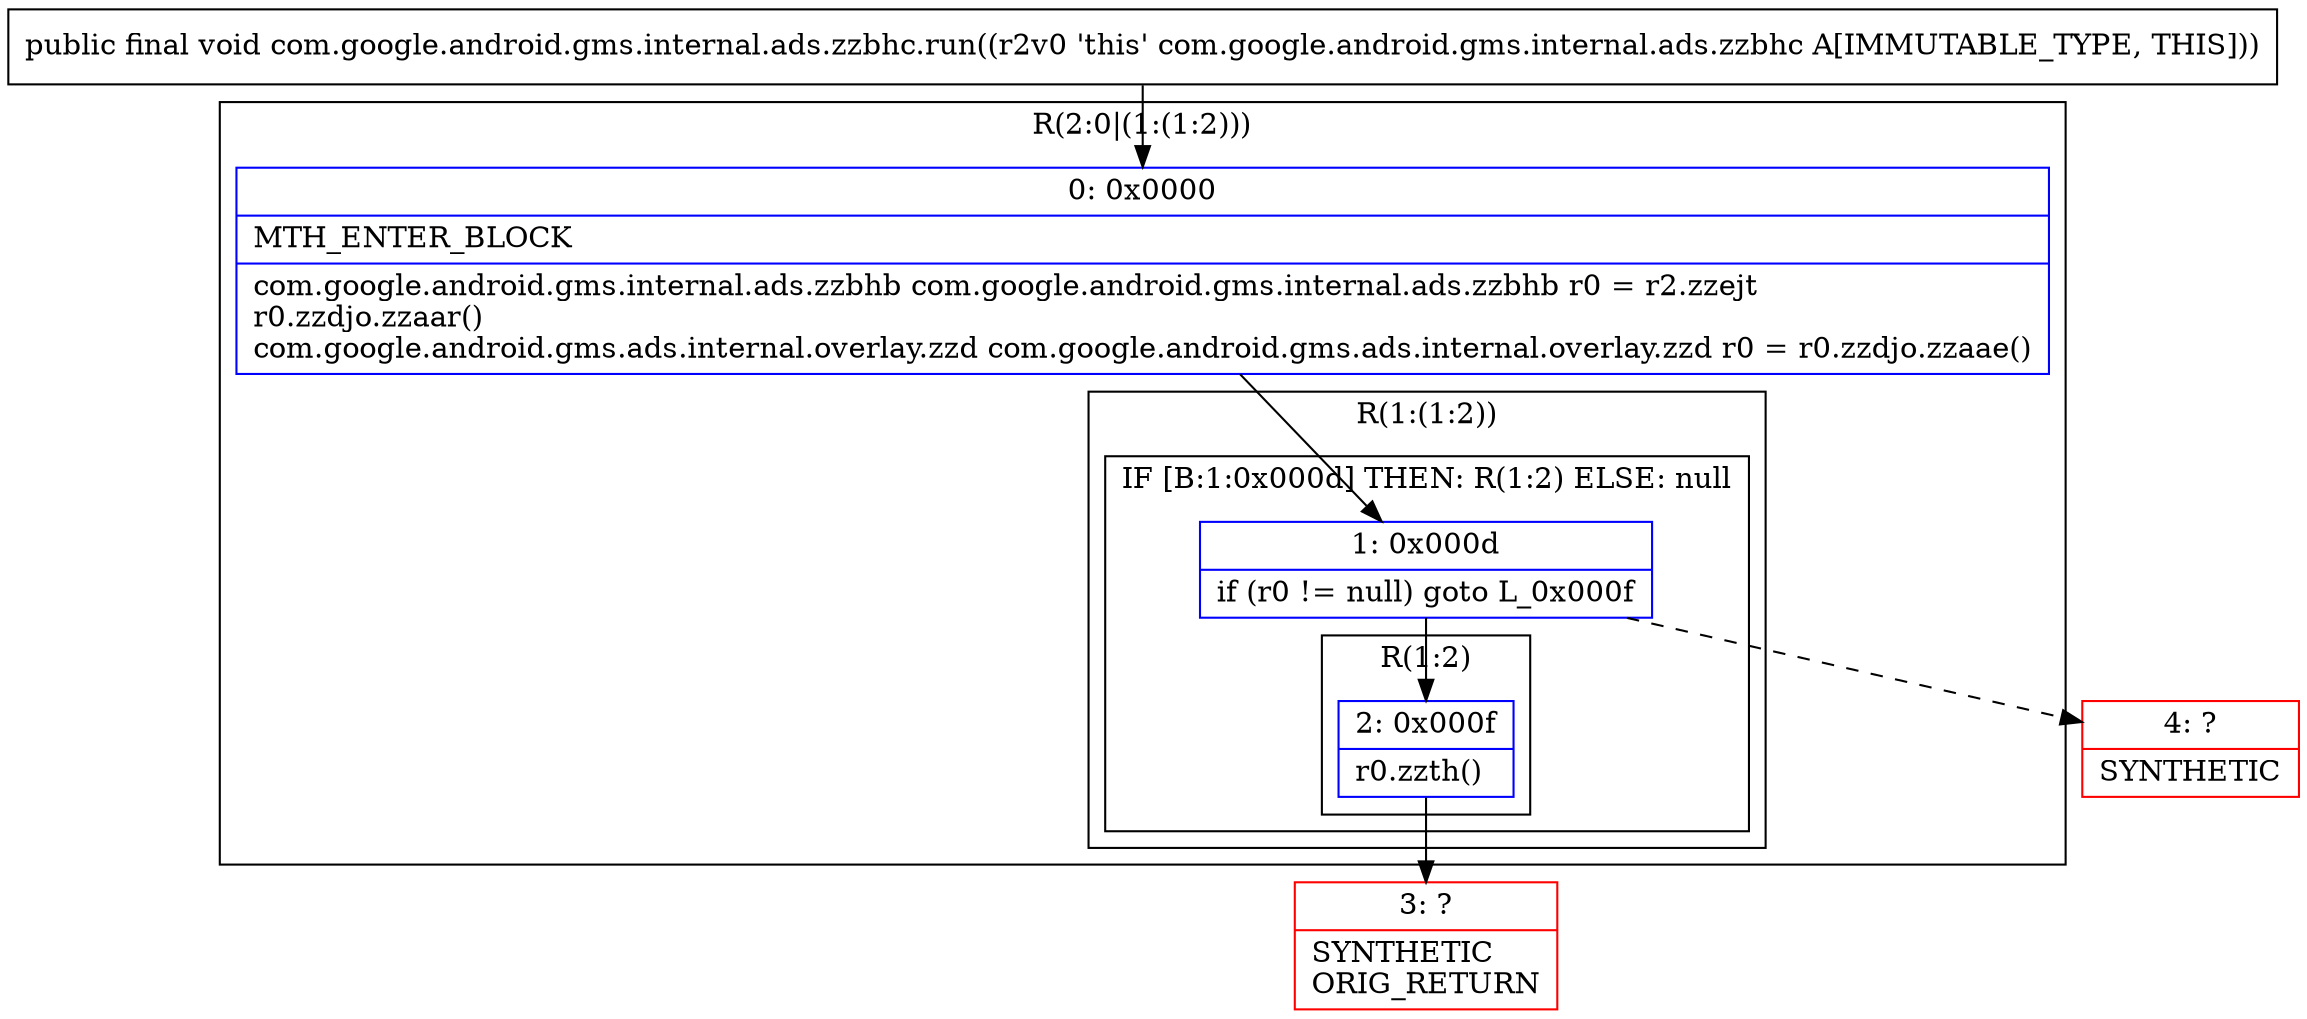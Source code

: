 digraph "CFG forcom.google.android.gms.internal.ads.zzbhc.run()V" {
subgraph cluster_Region_1683603534 {
label = "R(2:0|(1:(1:2)))";
node [shape=record,color=blue];
Node_0 [shape=record,label="{0\:\ 0x0000|MTH_ENTER_BLOCK\l|com.google.android.gms.internal.ads.zzbhb com.google.android.gms.internal.ads.zzbhb r0 = r2.zzejt\lr0.zzdjo.zzaar()\lcom.google.android.gms.ads.internal.overlay.zzd com.google.android.gms.ads.internal.overlay.zzd r0 = r0.zzdjo.zzaae()\l}"];
subgraph cluster_Region_1796260016 {
label = "R(1:(1:2))";
node [shape=record,color=blue];
subgraph cluster_IfRegion_511504463 {
label = "IF [B:1:0x000d] THEN: R(1:2) ELSE: null";
node [shape=record,color=blue];
Node_1 [shape=record,label="{1\:\ 0x000d|if (r0 != null) goto L_0x000f\l}"];
subgraph cluster_Region_176628734 {
label = "R(1:2)";
node [shape=record,color=blue];
Node_2 [shape=record,label="{2\:\ 0x000f|r0.zzth()\l}"];
}
}
}
}
Node_3 [shape=record,color=red,label="{3\:\ ?|SYNTHETIC\lORIG_RETURN\l}"];
Node_4 [shape=record,color=red,label="{4\:\ ?|SYNTHETIC\l}"];
MethodNode[shape=record,label="{public final void com.google.android.gms.internal.ads.zzbhc.run((r2v0 'this' com.google.android.gms.internal.ads.zzbhc A[IMMUTABLE_TYPE, THIS])) }"];
MethodNode -> Node_0;
Node_0 -> Node_1;
Node_1 -> Node_2;
Node_1 -> Node_4[style=dashed];
Node_2 -> Node_3;
}


